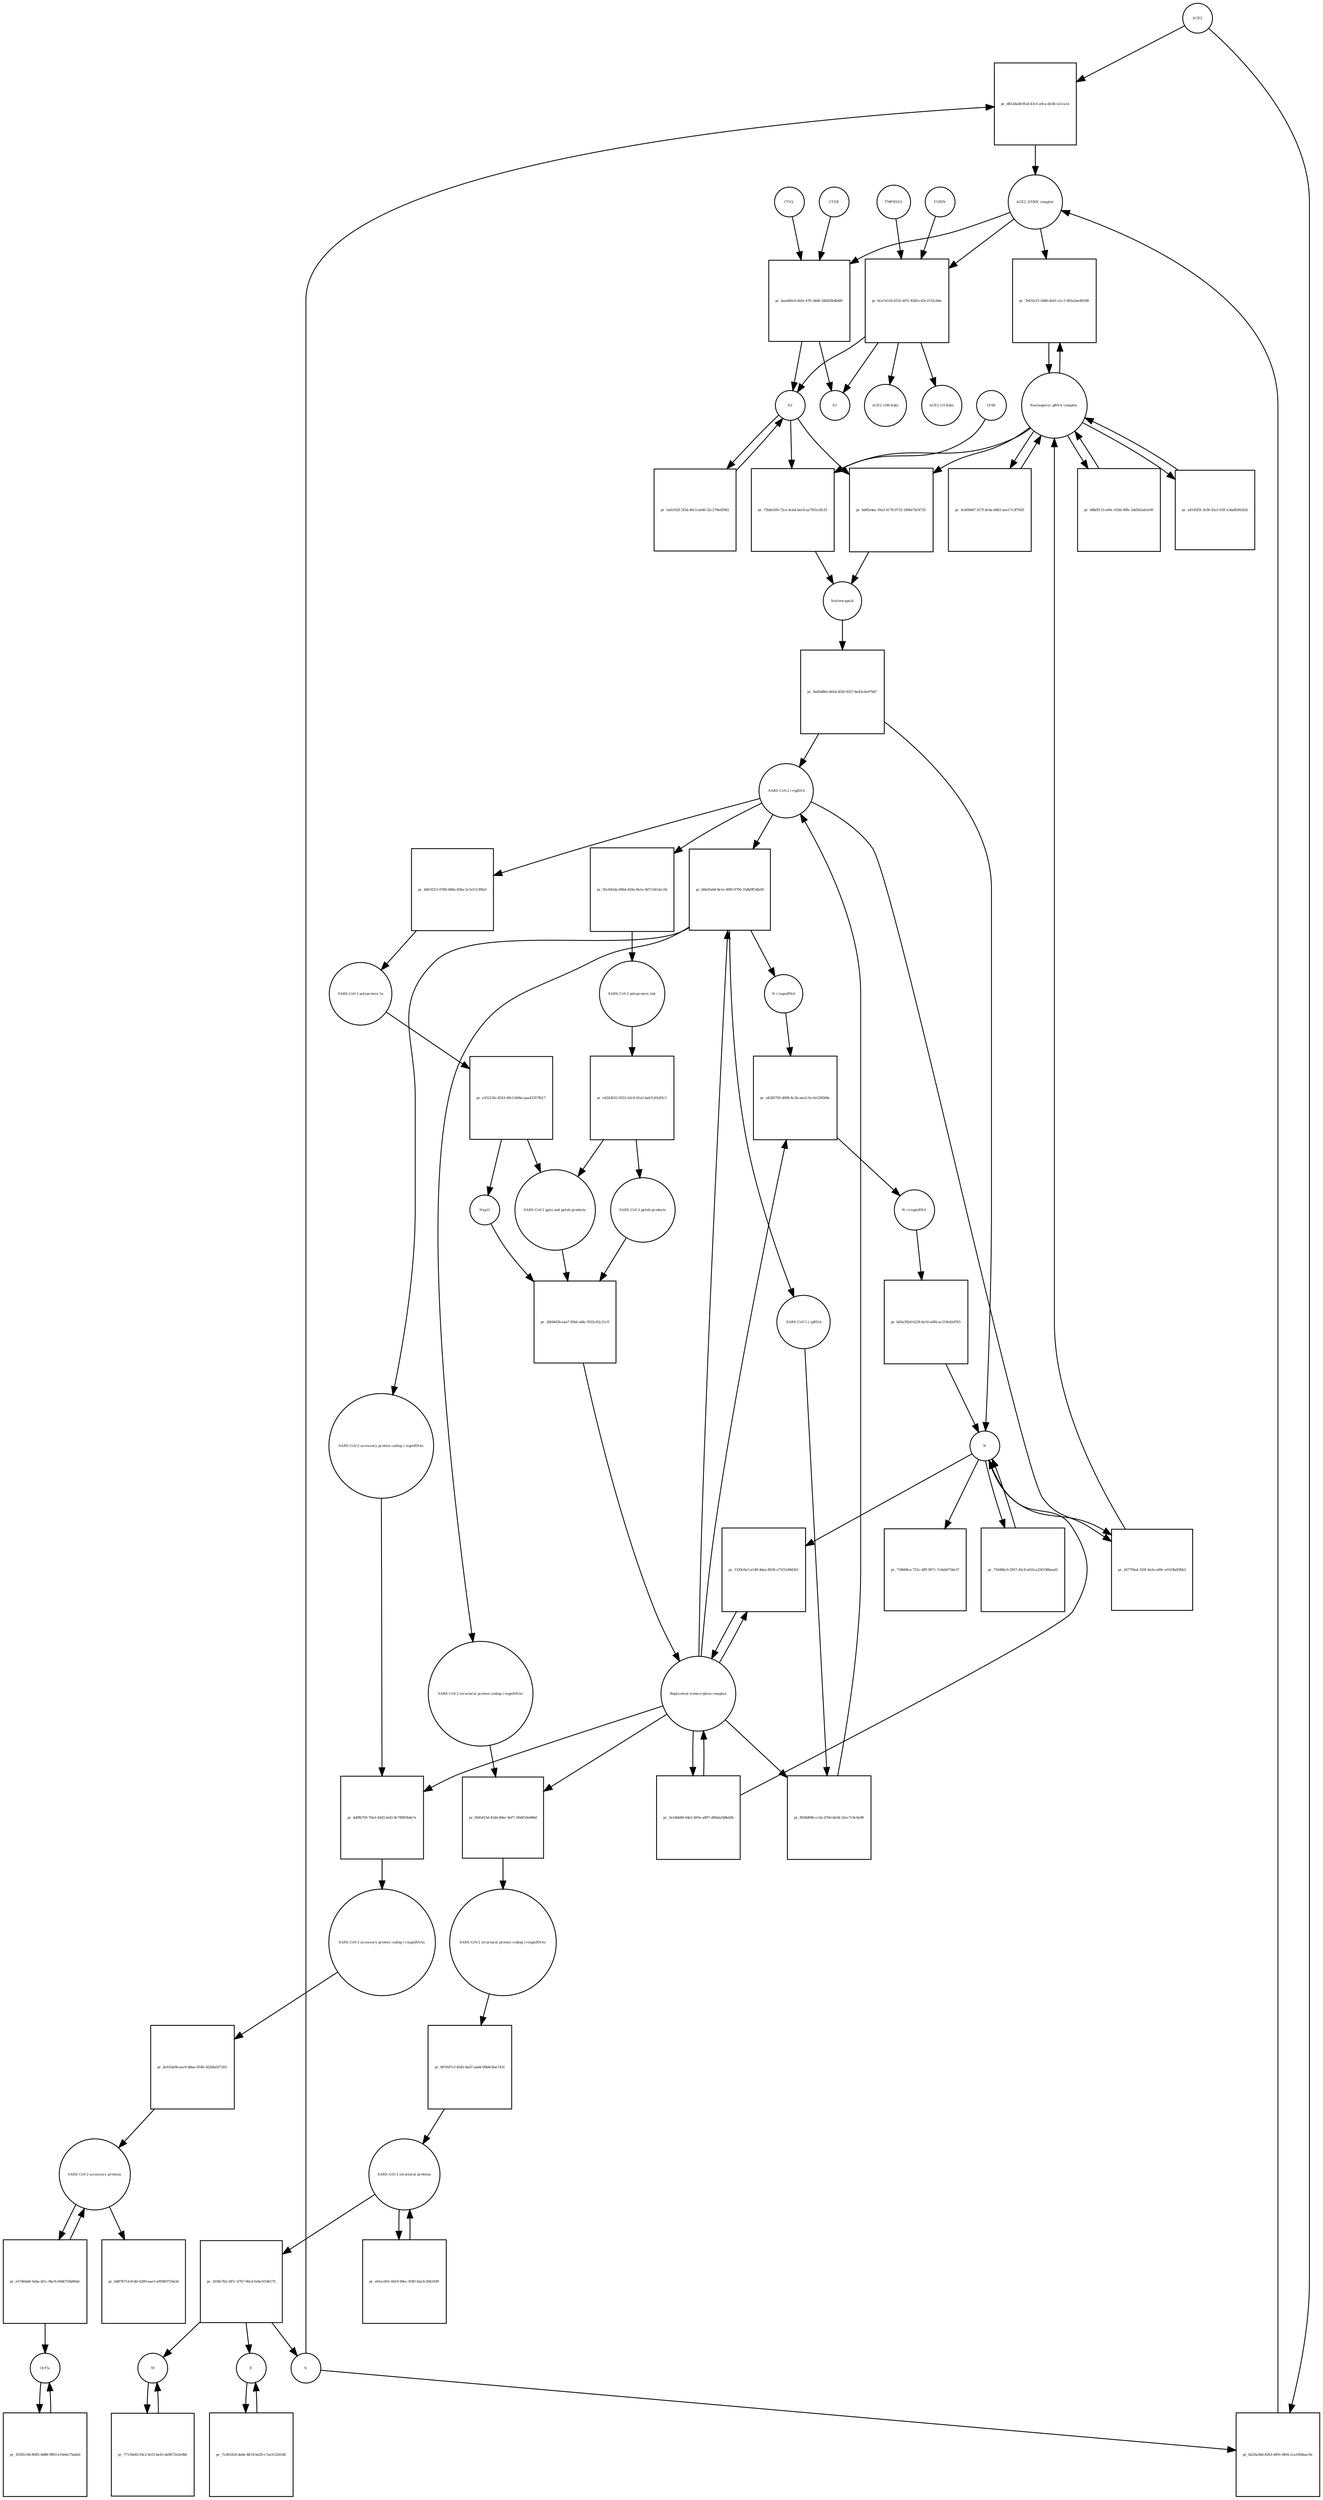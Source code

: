 strict digraph  {
ACE2 [annotation="", bipartite=0, cls=macromolecule, fontsize=4, label=ACE2, shape=circle];
"pr_d812da48-ffa4-43c5-a9ca-de3fc1a1ca1e" [annotation="", bipartite=1, cls=process, fontsize=4, label="pr_d812da48-ffa4-43c5-a9ca-de3fc1a1ca1e", shape=square];
"ACE2_SPIKE complex" [annotation="", bipartite=0, cls=complex, fontsize=4, label="ACE2_SPIKE complex", shape=circle];
S [annotation="", bipartite=0, cls="macromolecule multimer", fontsize=4, label=S, shape=circle];
"Nucleoporin_gRNA complex " [annotation="", bipartite=0, cls=complex, fontsize=4, label="Nucleoporin_gRNA complex ", shape=circle];
"pr_7b632cf1-28d6-4e61-a1c1-665a3ee49208" [annotation="", bipartite=1, cls=process, fontsize=4, label="pr_7b632cf1-28d6-4e61-a1c1-665a3ee49208", shape=square];
"pr_baa0d0c6-9efa-47fc-bbf6-34842fb4b4f0" [annotation="", bipartite=1, cls=process, fontsize=4, label="pr_baa0d0c6-9efa-47fc-bbf6-34842fb4b4f0", shape=square];
S2 [annotation="", bipartite=0, cls=macromolecule, fontsize=4, label=S2, shape=circle];
CTSB [annotation="", bipartite=0, cls=macromolecule, fontsize=4, label=CTSB, shape=circle];
CTSL [annotation="", bipartite=0, cls=macromolecule, fontsize=4, label=CTSL, shape=circle];
S1 [annotation="", bipartite=0, cls=macromolecule, fontsize=4, label=S1, shape=circle];
"pr_b226a38d-8263-4491-bf64-2ca1008aac9a" [annotation="", bipartite=1, cls=process, fontsize=4, label="pr_b226a38d-8263-4491-bf64-2ca1008aac9a", shape=square];
"pr_75b0e500-72ce-4cbd-bec8-aa7931e3fcf3" [annotation="", bipartite=1, cls=process, fontsize=4, label="pr_75b0e500-72ce-4cbd-bec8-aa7931e3fcf3", shape=square];
Nucleocapsid [annotation="", bipartite=0, cls=complex, fontsize=4, label=Nucleocapsid, shape=circle];
LY6E [annotation="", bipartite=0, cls=macromolecule, fontsize=4, label=LY6E, shape=circle];
"pr_bd45e4ac-f0a3-4178-9733-1808e7b54720" [annotation="", bipartite=1, cls=process, fontsize=4, label="pr_bd45e4ac-f0a3-4178-9733-1808e7b54720", shape=square];
"pr_9ad5d86e-8024-4f26-9327-8e43c0e979d7" [annotation="", bipartite=1, cls=process, fontsize=4, label="pr_9ad5d86e-8024-4f26-9327-8e43c0e979d7", shape=square];
" SARS-CoV-2 (+)gRNA" [annotation="", bipartite=0, cls="nucleic acid feature", fontsize=4, label=" SARS-CoV-2 (+)gRNA", shape=circle];
N [annotation="", bipartite=0, cls="macromolecule multimer", fontsize=4, label=N, shape=circle];
"SARS-CoV-2 polyprotein 1ab" [annotation="", bipartite=0, cls=macromolecule, fontsize=4, label="SARS-CoV-2 polyprotein 1ab", shape=circle];
"pr_e4243632-0553-43c9-91a2-bab7c65d1fc5" [annotation="", bipartite=1, cls=process, fontsize=4, label="pr_e4243632-0553-43c9-91a2-bab7c65d1fc5", shape=square];
"SARS-CoV-2 pp1ab products" [annotation="", bipartite=0, cls=complex, fontsize=4, label="SARS-CoV-2 pp1ab products", shape=circle];
"SARS-CoV-2 pp1a and pp1ab products" [annotation="", bipartite=0, cls=complex, fontsize=4, label="SARS-CoV-2 pp1a and pp1ab products", shape=circle];
"SARS-CoV-2 polyprotein 1a" [annotation="", bipartite=0, cls=macromolecule, fontsize=4, label="SARS-CoV-2 polyprotein 1a", shape=circle];
"pr_e35215fe-8543-49c3-8d4a-aaa43357fb17" [annotation="", bipartite=1, cls=process, fontsize=4, label="pr_e35215fe-8543-49c3-8d4a-aaa43357fb17", shape=square];
Nsp11 [annotation="", bipartite=0, cls=macromolecule, fontsize=4, label=Nsp11, shape=circle];
"pr_48b0f133-e60c-41bb-99fe-2dd5b5ab1e90" [annotation="", bipartite=1, cls=process, fontsize=4, label="pr_48b0f133-e60c-41bb-99fe-2dd5b5ab1e90", shape=square];
"pr_a4145f5f-3e56-45cf-91ff-e3daffd0342b" [annotation="", bipartite=1, cls=process, fontsize=4, label="pr_a4145f5f-3e56-45cf-91ff-e3daffd0342b", shape=square];
"SARS-CoV-2 structural proteins" [annotation="", bipartite=0, cls=complex, fontsize=4, label="SARS-CoV-2 structural proteins", shape=circle];
"pr_410fe7b5-287c-47b7-90cd-fa9a1f19b170" [annotation="", bipartite=1, cls=process, fontsize=4, label="pr_410fe7b5-287c-47b7-90cd-fa9a1f19b170", shape=square];
M [annotation="", bipartite=0, cls=macromolecule, fontsize=4, label=M, shape=circle];
E [annotation="", bipartite=0, cls=macromolecule, fontsize=4, label=E, shape=circle];
"Replication transcription complex" [annotation="", bipartite=0, cls=complex, fontsize=4, label="Replication transcription complex", shape=circle];
"pr_1329c0e1-e1d9-4daa-8034-e71f31d9d263" [annotation="", bipartite=1, cls=process, fontsize=4, label="pr_1329c0e1-e1d9-4daa-8034-e71f31d9d263", shape=square];
"pr_718b68ca-752c-4fff-9071-7c6ab9734e37" [annotation="", bipartite=1, cls=process, fontsize=4, label="pr_718b68ca-752c-4fff-9071-7c6ab9734e37", shape=square];
"SARS-CoV-2 accessory proteins" [annotation="", bipartite=0, cls=complex, fontsize=4, label="SARS-CoV-2 accessory proteins", shape=circle];
"pr_6d878714-814b-4289-aae3-a95983719e34" [annotation="", bipartite=1, cls=process, fontsize=4, label="pr_6d878714-814b-4289-aae3-a95983719e34", shape=square];
"pr_e61ec601-6619-49ec-92f0-42a3c3063199" [annotation="", bipartite=1, cls=process, fontsize=4, label="pr_e61ec601-6619-49ec-92f0-42a3c3063199", shape=square];
"pr_3a16b689-44e2-493e-a897-d89ab248bd2b" [annotation="", bipartite=1, cls=process, fontsize=4, label="pr_3a16b689-44e2-493e-a897-d89ab248bd2b", shape=square];
"pr_75448bc9-5957-45c8-a61b-a230196baad1" [annotation="", bipartite=1, cls=process, fontsize=4, label="pr_75448bc9-5957-45c8-a61b-a230196baad1", shape=square];
"pr_2bfd442b-eaa7-45bf-ad4c-f022c82c21c9" [annotation="", bipartite=1, cls=process, fontsize=4, label="pr_2bfd442b-eaa7-45bf-ad4c-f022c82c21c9", shape=square];
"SARS-CoV-2 accessory protein coding (-)sgmRNAs" [annotation="", bipartite=0, cls=complex, fontsize=4, label="SARS-CoV-2 accessory protein coding (-)sgmRNAs", shape=circle];
"pr_4d9fb750-70a3-42d3-bef2-8c78993b4a7e" [annotation="", bipartite=1, cls=process, fontsize=4, label="pr_4d9fb750-70a3-42d3-bef2-8c78993b4a7e", shape=square];
"SARS-CoV-2 accessory protein coding (+)sgmRNAs" [annotation="", bipartite=0, cls=complex, fontsize=4, label="SARS-CoV-2 accessory protein coding (+)sgmRNAs", shape=circle];
"SARS-CoV-2 structural protein coding (-)sgmRNAs" [annotation="", bipartite=0, cls=complex, fontsize=4, label="SARS-CoV-2 structural protein coding (-)sgmRNAs", shape=circle];
"pr_f645d13d-454d-49ec-9ef7-1fb6f10e686d" [annotation="", bipartite=1, cls=process, fontsize=4, label="pr_f645d13d-454d-49ec-9ef7-1fb6f10e686d", shape=square];
"SARS-CoV-2 structural protein coding (+)sgmRNAs" [annotation="", bipartite=0, cls=complex, fontsize=4, label="SARS-CoV-2 structural protein coding (+)sgmRNAs", shape=circle];
"N (-)sgmRNA" [annotation="", bipartite=0, cls="nucleic acid feature", fontsize=4, label="N (-)sgmRNA", shape=circle];
"pr_a4305795-d698-4c2b-aee2-0ccfe529568e" [annotation="", bipartite=1, cls=process, fontsize=4, label="pr_a4305795-d698-4c2b-aee2-0ccfe529568e", shape=square];
"N (+)sgmRNA" [annotation="", bipartite=0, cls="nucleic acid feature", fontsize=4, label="N (+)sgmRNA", shape=circle];
"pr_bd3a392d-b229-4e16-a6f4-ac319ed2d763" [annotation="", bipartite=1, cls=process, fontsize=4, label="pr_bd3a392d-b229-4e16-a6f4-ac319ed2d763", shape=square];
"pr_bbb1fe6d-8e1e-49f0-8790-35db0ff34b58" [annotation="", bipartite=1, cls=process, fontsize=4, label="pr_bbb1fe6d-8e1e-49f0-8790-35db0ff34b58", shape=square];
" SARS-CoV-2 (-)gRNA" [annotation="", bipartite=0, cls="nucleic acid feature", fontsize=4, label=" SARS-CoV-2 (-)gRNA", shape=circle];
"pr_4d01f251-0780-488a-85be-5c5cf113f8a9" [annotation="", bipartite=1, cls=process, fontsize=4, label="pr_4d01f251-0780-488a-85be-5c5cf113f8a9", shape=square];
"pr_95c842da-00b4-429a-8e1e-9d71341dcc5b" [annotation="", bipartite=1, cls=process, fontsize=4, label="pr_95c842da-00b4-429a-8e1e-9d71341dcc5b", shape=square];
"pr_bc810a0b-eac9-48ae-9549-342bfa027265" [annotation="", bipartite=1, cls=process, fontsize=4, label="pr_bc810a0b-eac9-48ae-9549-342bfa027265", shape=square];
"pr_0670d7c3-45d5-4ab7-aad4-00b4c8ae7431" [annotation="", bipartite=1, cls=process, fontsize=4, label="pr_0670d7c3-45d5-4ab7-aad4-00b4c8ae7431", shape=square];
"pr_f828d096-cc2e-47b0-bb34-22ec7c9c9a98" [annotation="", bipartite=1, cls=process, fontsize=4, label="pr_f828d096-cc2e-47b0-bb34-22ec7c9c9a98", shape=square];
"pr_2677f9ed-320f-4e2e-a09c-ef103bd5fbb3" [annotation="", bipartite=1, cls=process, fontsize=4, label="pr_2677f9ed-320f-4e2e-a09c-ef103bd5fbb3", shape=square];
"pr_4cd09d47-927f-4cba-8d63-aee17c3f76d5" [annotation="", bipartite=1, cls=process, fontsize=4, label="pr_4cd09d47-927f-4cba-8d63-aee17c3f76d5", shape=square];
"pr_e57464d4-5eba-4f1c-9bc9-d566755b90e6" [annotation="", bipartite=1, cls=process, fontsize=4, label="pr_e57464d4-5eba-4f1c-9bc9-d566755b90e6", shape=square];
Orf7a [annotation="", bipartite=0, cls=macromolecule, fontsize=4, label=Orf7a, shape=circle];
"pr_6ca7e518-d332-4f51-8340-c45c2152c66a" [annotation="", bipartite=1, cls=process, fontsize=4, label="pr_6ca7e518-d332-4f51-8340-c45c2152c66a", shape=square];
FURIN [annotation="", bipartite=0, cls=macromolecule, fontsize=4, label=FURIN, shape=circle];
TMPRSS2 [annotation="", bipartite=0, cls=macromolecule, fontsize=4, label=TMPRSS2, shape=circle];
"ACE2 (100 Kda)" [annotation="", bipartite=0, cls=macromolecule, fontsize=4, label="ACE2 (100 Kda)", shape=circle];
"ACE2 (15 Kda)" [annotation="", bipartite=0, cls=macromolecule, fontsize=4, label="ACE2 (15 Kda)", shape=circle];
"pr_5afe592f-2f3d-40c5-a646-52c279ed5982" [annotation="", bipartite=1, cls=process, fontsize=4, label="pr_5afe592f-2f3d-40c5-a646-52c279ed5982", shape=square];
"pr_7e3b1824-dede-4b7d-be20-c7ae1f32d1d4" [annotation="", bipartite=1, cls=process, fontsize=4, label="pr_7e3b1824-dede-4b7d-be20-c7ae1f32d1d4", shape=square];
"pr_77159e82-f4c2-4cf3-be45-da9672e2e0b6" [annotation="", bipartite=1, cls=process, fontsize=4, label="pr_77159e82-f4c2-4cf3-be45-da9672e2e0b6", shape=square];
"pr_43581c68-8945-4d88-9893-e10e6e75a8ab" [annotation="", bipartite=1, cls=process, fontsize=4, label="pr_43581c68-8945-4d88-9893-e10e6e75a8ab", shape=square];
ACE2 -> "pr_d812da48-ffa4-43c5-a9ca-de3fc1a1ca1e"  [annotation="", interaction_type=consumption];
ACE2 -> "pr_b226a38d-8263-4491-bf64-2ca1008aac9a"  [annotation="", interaction_type=consumption];
"pr_d812da48-ffa4-43c5-a9ca-de3fc1a1ca1e" -> "ACE2_SPIKE complex"  [annotation="", interaction_type=production];
"ACE2_SPIKE complex" -> "pr_7b632cf1-28d6-4e61-a1c1-665a3ee49208"  [annotation="urn_miriam_pubmed_32142651|urn_miriam_pubmed_32094589", interaction_type=stimulation];
"ACE2_SPIKE complex" -> "pr_baa0d0c6-9efa-47fc-bbf6-34842fb4b4f0"  [annotation="", interaction_type=consumption];
"ACE2_SPIKE complex" -> "pr_6ca7e518-d332-4f51-8340-c45c2152c66a"  [annotation="", interaction_type=consumption];
S -> "pr_d812da48-ffa4-43c5-a9ca-de3fc1a1ca1e"  [annotation="", interaction_type=consumption];
S -> "pr_b226a38d-8263-4491-bf64-2ca1008aac9a"  [annotation="", interaction_type=consumption];
"Nucleoporin_gRNA complex " -> "pr_7b632cf1-28d6-4e61-a1c1-665a3ee49208"  [annotation="", interaction_type=consumption];
"Nucleoporin_gRNA complex " -> "pr_75b0e500-72ce-4cbd-bec8-aa7931e3fcf3"  [annotation="", interaction_type=consumption];
"Nucleoporin_gRNA complex " -> "pr_bd45e4ac-f0a3-4178-9733-1808e7b54720"  [annotation="", interaction_type=consumption];
"Nucleoporin_gRNA complex " -> "pr_48b0f133-e60c-41bb-99fe-2dd5b5ab1e90"  [annotation="", interaction_type=consumption];
"Nucleoporin_gRNA complex " -> "pr_a4145f5f-3e56-45cf-91ff-e3daffd0342b"  [annotation="", interaction_type=consumption];
"Nucleoporin_gRNA complex " -> "pr_4cd09d47-927f-4cba-8d63-aee17c3f76d5"  [annotation="", interaction_type=consumption];
"pr_7b632cf1-28d6-4e61-a1c1-665a3ee49208" -> "Nucleoporin_gRNA complex "  [annotation="", interaction_type=production];
"pr_baa0d0c6-9efa-47fc-bbf6-34842fb4b4f0" -> S2  [annotation="", interaction_type=production];
"pr_baa0d0c6-9efa-47fc-bbf6-34842fb4b4f0" -> S1  [annotation="", interaction_type=production];
S2 -> "pr_75b0e500-72ce-4cbd-bec8-aa7931e3fcf3"  [annotation="urn_miriam_doi_10.1101%2F2020.03.05.979260|urn_miriam_doi_10.1101%2F2020.04.02.021469", interaction_type=stimulation];
S2 -> "pr_bd45e4ac-f0a3-4178-9733-1808e7b54720"  [annotation="", interaction_type=stimulation];
S2 -> "pr_5afe592f-2f3d-40c5-a646-52c279ed5982"  [annotation="", interaction_type=consumption];
CTSB -> "pr_baa0d0c6-9efa-47fc-bbf6-34842fb4b4f0"  [annotation=urn_miriam_pubmed_32142651, interaction_type=catalysis];
CTSL -> "pr_baa0d0c6-9efa-47fc-bbf6-34842fb4b4f0"  [annotation=urn_miriam_pubmed_32142651, interaction_type=catalysis];
"pr_b226a38d-8263-4491-bf64-2ca1008aac9a" -> "ACE2_SPIKE complex"  [annotation="", interaction_type=production];
"pr_75b0e500-72ce-4cbd-bec8-aa7931e3fcf3" -> Nucleocapsid  [annotation="", interaction_type=production];
Nucleocapsid -> "pr_9ad5d86e-8024-4f26-9327-8e43c0e979d7"  [annotation="", interaction_type=consumption];
LY6E -> "pr_75b0e500-72ce-4cbd-bec8-aa7931e3fcf3"  [annotation="urn_miriam_doi_10.1101%2F2020.03.05.979260|urn_miriam_doi_10.1101%2F2020.04.02.021469", interaction_type=inhibition];
"pr_bd45e4ac-f0a3-4178-9733-1808e7b54720" -> Nucleocapsid  [annotation="", interaction_type=production];
"pr_9ad5d86e-8024-4f26-9327-8e43c0e979d7" -> " SARS-CoV-2 (+)gRNA"  [annotation="", interaction_type=production];
"pr_9ad5d86e-8024-4f26-9327-8e43c0e979d7" -> N  [annotation="", interaction_type=production];
" SARS-CoV-2 (+)gRNA" -> "pr_bbb1fe6d-8e1e-49f0-8790-35db0ff34b58"  [annotation="", interaction_type=consumption];
" SARS-CoV-2 (+)gRNA" -> "pr_4d01f251-0780-488a-85be-5c5cf113f8a9"  [annotation="", interaction_type=consumption];
" SARS-CoV-2 (+)gRNA" -> "pr_95c842da-00b4-429a-8e1e-9d71341dcc5b"  [annotation="", interaction_type=consumption];
" SARS-CoV-2 (+)gRNA" -> "pr_2677f9ed-320f-4e2e-a09c-ef103bd5fbb3"  [annotation="", interaction_type=consumption];
N -> "pr_1329c0e1-e1d9-4daa-8034-e71f31d9d263"  [annotation="", interaction_type=consumption];
N -> "pr_718b68ca-752c-4fff-9071-7c6ab9734e37"  [annotation="", interaction_type=consumption];
N -> "pr_75448bc9-5957-45c8-a61b-a230196baad1"  [annotation="", interaction_type=consumption];
N -> "pr_2677f9ed-320f-4e2e-a09c-ef103bd5fbb3"  [annotation="", interaction_type=consumption];
"SARS-CoV-2 polyprotein 1ab" -> "pr_e4243632-0553-43c9-91a2-bab7c65d1fc5"  [annotation=urn_miriam_pubmed_31226023, interaction_type=catalysis];
"pr_e4243632-0553-43c9-91a2-bab7c65d1fc5" -> "SARS-CoV-2 pp1ab products"  [annotation="", interaction_type=production];
"pr_e4243632-0553-43c9-91a2-bab7c65d1fc5" -> "SARS-CoV-2 pp1a and pp1ab products"  [annotation="", interaction_type=production];
"SARS-CoV-2 pp1ab products" -> "pr_2bfd442b-eaa7-45bf-ad4c-f022c82c21c9"  [annotation="", interaction_type=consumption];
"SARS-CoV-2 pp1a and pp1ab products" -> "pr_2bfd442b-eaa7-45bf-ad4c-f022c82c21c9"  [annotation="", interaction_type=consumption];
"SARS-CoV-2 polyprotein 1a" -> "pr_e35215fe-8543-49c3-8d4a-aaa43357fb17"  [annotation=urn_miriam_pubmed_31226023, interaction_type=catalysis];
"pr_e35215fe-8543-49c3-8d4a-aaa43357fb17" -> Nsp11  [annotation="", interaction_type=production];
"pr_e35215fe-8543-49c3-8d4a-aaa43357fb17" -> "SARS-CoV-2 pp1a and pp1ab products"  [annotation="", interaction_type=production];
Nsp11 -> "pr_2bfd442b-eaa7-45bf-ad4c-f022c82c21c9"  [annotation="", interaction_type=consumption];
"pr_48b0f133-e60c-41bb-99fe-2dd5b5ab1e90" -> "Nucleoporin_gRNA complex "  [annotation="", interaction_type=production];
"pr_a4145f5f-3e56-45cf-91ff-e3daffd0342b" -> "Nucleoporin_gRNA complex "  [annotation="", interaction_type=production];
"SARS-CoV-2 structural proteins" -> "pr_410fe7b5-287c-47b7-90cd-fa9a1f19b170"  [annotation="", interaction_type=consumption];
"SARS-CoV-2 structural proteins" -> "pr_e61ec601-6619-49ec-92f0-42a3c3063199"  [annotation="", interaction_type=consumption];
"pr_410fe7b5-287c-47b7-90cd-fa9a1f19b170" -> M  [annotation="", interaction_type=production];
"pr_410fe7b5-287c-47b7-90cd-fa9a1f19b170" -> E  [annotation="", interaction_type=production];
"pr_410fe7b5-287c-47b7-90cd-fa9a1f19b170" -> S  [annotation="", interaction_type=production];
M -> "pr_77159e82-f4c2-4cf3-be45-da9672e2e0b6"  [annotation="", interaction_type=consumption];
E -> "pr_7e3b1824-dede-4b7d-be20-c7ae1f32d1d4"  [annotation="", interaction_type=consumption];
"Replication transcription complex" -> "pr_1329c0e1-e1d9-4daa-8034-e71f31d9d263"  [annotation="", interaction_type=consumption];
"Replication transcription complex" -> "pr_3a16b689-44e2-493e-a897-d89ab248bd2b"  [annotation="", interaction_type=consumption];
"Replication transcription complex" -> "pr_4d9fb750-70a3-42d3-bef2-8c78993b4a7e"  [annotation="", interaction_type="necessary stimulation"];
"Replication transcription complex" -> "pr_f645d13d-454d-49ec-9ef7-1fb6f10e686d"  [annotation="", interaction_type="necessary stimulation"];
"Replication transcription complex" -> "pr_a4305795-d698-4c2b-aee2-0ccfe529568e"  [annotation="", interaction_type="necessary stimulation"];
"Replication transcription complex" -> "pr_bbb1fe6d-8e1e-49f0-8790-35db0ff34b58"  [annotation="", interaction_type="necessary stimulation"];
"Replication transcription complex" -> "pr_f828d096-cc2e-47b0-bb34-22ec7c9c9a98"  [annotation="", interaction_type="necessary stimulation"];
"pr_1329c0e1-e1d9-4daa-8034-e71f31d9d263" -> "Replication transcription complex"  [annotation="", interaction_type=production];
"SARS-CoV-2 accessory proteins" -> "pr_6d878714-814b-4289-aae3-a95983719e34"  [annotation="", interaction_type=consumption];
"SARS-CoV-2 accessory proteins" -> "pr_e57464d4-5eba-4f1c-9bc9-d566755b90e6"  [annotation="", interaction_type=consumption];
"pr_e61ec601-6619-49ec-92f0-42a3c3063199" -> "SARS-CoV-2 structural proteins"  [annotation="", interaction_type=production];
"pr_3a16b689-44e2-493e-a897-d89ab248bd2b" -> "Replication transcription complex"  [annotation="", interaction_type=production];
"pr_3a16b689-44e2-493e-a897-d89ab248bd2b" -> N  [annotation="", interaction_type=production];
"pr_75448bc9-5957-45c8-a61b-a230196baad1" -> N  [annotation="", interaction_type=production];
"pr_2bfd442b-eaa7-45bf-ad4c-f022c82c21c9" -> "Replication transcription complex"  [annotation="", interaction_type=production];
"SARS-CoV-2 accessory protein coding (-)sgmRNAs" -> "pr_4d9fb750-70a3-42d3-bef2-8c78993b4a7e"  [annotation="", interaction_type=consumption];
"pr_4d9fb750-70a3-42d3-bef2-8c78993b4a7e" -> "SARS-CoV-2 accessory protein coding (+)sgmRNAs"  [annotation="", interaction_type=production];
"SARS-CoV-2 accessory protein coding (+)sgmRNAs" -> "pr_bc810a0b-eac9-48ae-9549-342bfa027265"  [annotation="", interaction_type=consumption];
"SARS-CoV-2 structural protein coding (-)sgmRNAs" -> "pr_f645d13d-454d-49ec-9ef7-1fb6f10e686d"  [annotation="", interaction_type=consumption];
"pr_f645d13d-454d-49ec-9ef7-1fb6f10e686d" -> "SARS-CoV-2 structural protein coding (+)sgmRNAs"  [annotation="", interaction_type=production];
"SARS-CoV-2 structural protein coding (+)sgmRNAs" -> "pr_0670d7c3-45d5-4ab7-aad4-00b4c8ae7431"  [annotation="", interaction_type=consumption];
"N (-)sgmRNA" -> "pr_a4305795-d698-4c2b-aee2-0ccfe529568e"  [annotation="", interaction_type=consumption];
"pr_a4305795-d698-4c2b-aee2-0ccfe529568e" -> "N (+)sgmRNA"  [annotation="", interaction_type=production];
"N (+)sgmRNA" -> "pr_bd3a392d-b229-4e16-a6f4-ac319ed2d763"  [annotation="", interaction_type=consumption];
"pr_bd3a392d-b229-4e16-a6f4-ac319ed2d763" -> N  [annotation="", interaction_type=production];
"pr_bbb1fe6d-8e1e-49f0-8790-35db0ff34b58" -> " SARS-CoV-2 (-)gRNA"  [annotation="", interaction_type=production];
"pr_bbb1fe6d-8e1e-49f0-8790-35db0ff34b58" -> "SARS-CoV-2 accessory protein coding (-)sgmRNAs"  [annotation="", interaction_type=production];
"pr_bbb1fe6d-8e1e-49f0-8790-35db0ff34b58" -> "SARS-CoV-2 structural protein coding (-)sgmRNAs"  [annotation="", interaction_type=production];
"pr_bbb1fe6d-8e1e-49f0-8790-35db0ff34b58" -> "N (-)sgmRNA"  [annotation="", interaction_type=production];
" SARS-CoV-2 (-)gRNA" -> "pr_f828d096-cc2e-47b0-bb34-22ec7c9c9a98"  [annotation="", interaction_type=consumption];
"pr_4d01f251-0780-488a-85be-5c5cf113f8a9" -> "SARS-CoV-2 polyprotein 1a"  [annotation="", interaction_type=production];
"pr_95c842da-00b4-429a-8e1e-9d71341dcc5b" -> "SARS-CoV-2 polyprotein 1ab"  [annotation="", interaction_type=production];
"pr_bc810a0b-eac9-48ae-9549-342bfa027265" -> "SARS-CoV-2 accessory proteins"  [annotation="", interaction_type=production];
"pr_0670d7c3-45d5-4ab7-aad4-00b4c8ae7431" -> "SARS-CoV-2 structural proteins"  [annotation="", interaction_type=production];
"pr_f828d096-cc2e-47b0-bb34-22ec7c9c9a98" -> " SARS-CoV-2 (+)gRNA"  [annotation="", interaction_type=production];
"pr_2677f9ed-320f-4e2e-a09c-ef103bd5fbb3" -> "Nucleoporin_gRNA complex "  [annotation="", interaction_type=production];
"pr_4cd09d47-927f-4cba-8d63-aee17c3f76d5" -> "Nucleoporin_gRNA complex "  [annotation="", interaction_type=production];
"pr_e57464d4-5eba-4f1c-9bc9-d566755b90e6" -> "SARS-CoV-2 accessory proteins"  [annotation="", interaction_type=production];
"pr_e57464d4-5eba-4f1c-9bc9-d566755b90e6" -> Orf7a  [annotation="", interaction_type=production];
Orf7a -> "pr_43581c68-8945-4d88-9893-e10e6e75a8ab"  [annotation="", interaction_type=consumption];
"pr_6ca7e518-d332-4f51-8340-c45c2152c66a" -> S2  [annotation="", interaction_type=production];
"pr_6ca7e518-d332-4f51-8340-c45c2152c66a" -> "ACE2 (100 Kda)"  [annotation="", interaction_type=production];
"pr_6ca7e518-d332-4f51-8340-c45c2152c66a" -> S1  [annotation="", interaction_type=production];
"pr_6ca7e518-d332-4f51-8340-c45c2152c66a" -> "ACE2 (15 Kda)"  [annotation="", interaction_type=production];
FURIN -> "pr_6ca7e518-d332-4f51-8340-c45c2152c66a"  [annotation="", interaction_type=catalysis];
TMPRSS2 -> "pr_6ca7e518-d332-4f51-8340-c45c2152c66a"  [annotation="", interaction_type=catalysis];
"pr_5afe592f-2f3d-40c5-a646-52c279ed5982" -> S2  [annotation="", interaction_type=production];
"pr_7e3b1824-dede-4b7d-be20-c7ae1f32d1d4" -> E  [annotation="", interaction_type=production];
"pr_77159e82-f4c2-4cf3-be45-da9672e2e0b6" -> M  [annotation="", interaction_type=production];
"pr_43581c68-8945-4d88-9893-e10e6e75a8ab" -> Orf7a  [annotation="", interaction_type=production];
}
